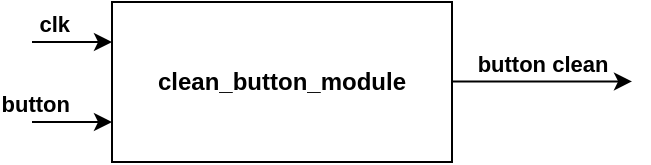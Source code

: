 <mxfile version="22.1.0" type="device">
  <diagram name="Page-1" id="xxl4IYEL6FwWnN6kORTq">
    <mxGraphModel dx="947" dy="515" grid="1" gridSize="10" guides="1" tooltips="1" connect="1" arrows="1" fold="1" page="1" pageScale="1" pageWidth="850" pageHeight="1100" math="0" shadow="0">
      <root>
        <mxCell id="0" />
        <mxCell id="1" parent="0" />
        <mxCell id="6dyNMcRVNv9sOXJIKNFd-1" value="&lt;b&gt;clean_button_module&lt;/b&gt;" style="rounded=0;whiteSpace=wrap;html=1;fontColor=default;fillColor=none;" vertex="1" parent="1">
          <mxGeometry x="60" y="10" width="170" height="80" as="geometry" />
        </mxCell>
        <mxCell id="6dyNMcRVNv9sOXJIKNFd-2" value="clk" style="endArrow=classic;html=1;rounded=0;labelPosition=left;verticalLabelPosition=top;align=right;verticalAlign=bottom;labelBackgroundColor=none;fontStyle=1" edge="1" parent="1">
          <mxGeometry width="50" height="50" relative="1" as="geometry">
            <mxPoint x="20" y="30" as="sourcePoint" />
            <mxPoint x="60" y="30" as="targetPoint" />
          </mxGeometry>
        </mxCell>
        <mxCell id="6dyNMcRVNv9sOXJIKNFd-3" value="button" style="endArrow=classic;html=1;rounded=0;labelPosition=left;verticalLabelPosition=top;align=right;verticalAlign=bottom;labelBackgroundColor=none;fontStyle=1" edge="1" parent="1">
          <mxGeometry width="50" height="50" relative="1" as="geometry">
            <mxPoint x="20" y="70" as="sourcePoint" />
            <mxPoint x="60" y="70" as="targetPoint" />
          </mxGeometry>
        </mxCell>
        <mxCell id="6dyNMcRVNv9sOXJIKNFd-4" value="button clean" style="endArrow=classic;html=1;rounded=0;labelPosition=center;verticalLabelPosition=top;align=center;verticalAlign=bottom;labelBackgroundColor=none;fontStyle=1" edge="1" parent="1">
          <mxGeometry width="50" height="50" relative="1" as="geometry">
            <mxPoint x="230" y="49.71" as="sourcePoint" />
            <mxPoint x="320" y="49.71" as="targetPoint" />
          </mxGeometry>
        </mxCell>
      </root>
    </mxGraphModel>
  </diagram>
</mxfile>
